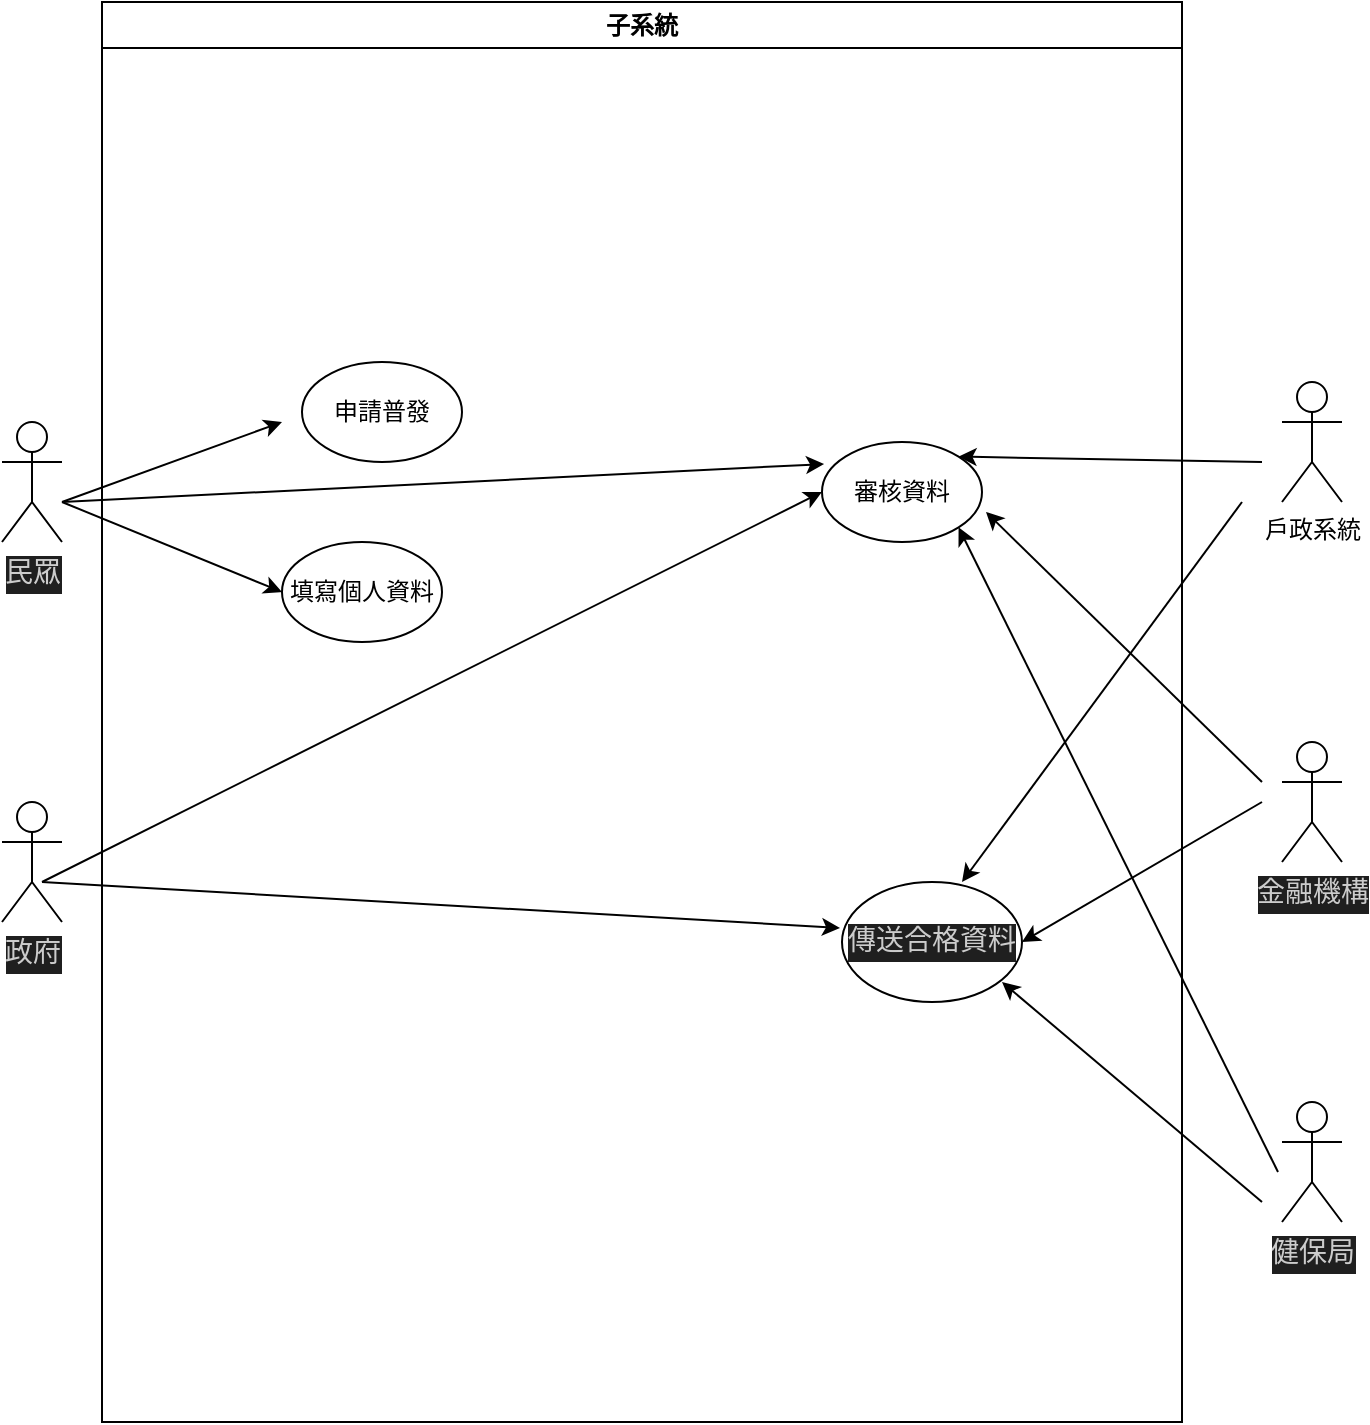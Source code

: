 <mxfile>
    <diagram id="ASTWp4ZXTidoFe2xOwB_" name="1b">
        <mxGraphModel dx="1130" dy="787" grid="1" gridSize="10" guides="1" tooltips="1" connect="1" arrows="1" fold="1" page="1" pageScale="1" pageWidth="827" pageHeight="1169" math="0" shadow="0">
            <root>
                <mxCell id="0"/>
                <mxCell id="1" parent="0"/>
                <mxCell id="10" value="&lt;div style=&quot;color: rgb(204, 204, 204); background-color: rgb(31, 31, 31); font-family: Consolas, &amp;quot;Courier New&amp;quot;, monospace; font-size: 14px; line-height: 19px;&quot;&gt;民眾&lt;/div&gt;" style="shape=umlActor;verticalLabelPosition=bottom;verticalAlign=top;html=1;outlineConnect=0;" parent="1" vertex="1">
                    <mxGeometry x="80" y="260" width="30" height="60" as="geometry"/>
                </mxCell>
                <mxCell id="11" value="戶政系統" style="shape=umlActor;verticalLabelPosition=bottom;verticalAlign=top;html=1;outlineConnect=0;" parent="1" vertex="1">
                    <mxGeometry x="720" y="240" width="30" height="60" as="geometry"/>
                </mxCell>
                <mxCell id="12" value="&lt;div style=&quot;color: rgb(204, 204, 204); background-color: rgb(31, 31, 31); font-family: Consolas, &amp;quot;Courier New&amp;quot;, monospace; font-size: 14px; line-height: 19px;&quot;&gt;金融機構&lt;/div&gt;" style="shape=umlActor;verticalLabelPosition=bottom;verticalAlign=top;html=1;outlineConnect=0;" parent="1" vertex="1">
                    <mxGeometry x="720" y="420" width="30" height="60" as="geometry"/>
                </mxCell>
                <mxCell id="13" value="&lt;div style=&quot;color: rgb(204, 204, 204); background-color: rgb(31, 31, 31); font-family: Consolas, &amp;quot;Courier New&amp;quot;, monospace; font-size: 14px; line-height: 19px;&quot;&gt;政府&lt;/div&gt;" style="shape=umlActor;verticalLabelPosition=bottom;verticalAlign=top;html=1;outlineConnect=0;" parent="1" vertex="1">
                    <mxGeometry x="80" y="450" width="30" height="60" as="geometry"/>
                </mxCell>
                <mxCell id="17" value="申請普發" style="ellipse;whiteSpace=wrap;html=1;" parent="1" vertex="1">
                    <mxGeometry x="230" y="230" width="80" height="50" as="geometry"/>
                </mxCell>
                <mxCell id="33" value="子系統" style="swimlane;whiteSpace=wrap;html=1;" parent="1" vertex="1">
                    <mxGeometry x="130" y="50" width="540" height="710" as="geometry"/>
                </mxCell>
                <mxCell id="16" value="填寫個人資料" style="ellipse;whiteSpace=wrap;html=1;" parent="33" vertex="1">
                    <mxGeometry x="90" y="270" width="80" height="50" as="geometry"/>
                </mxCell>
                <mxCell id="32" value="&lt;div style=&quot;color: rgb(204, 204, 204); background-color: rgb(31, 31, 31); font-family: Consolas, &amp;quot;Courier New&amp;quot;, monospace; font-size: 14px; line-height: 19px;&quot;&gt;傳送合格資料&lt;/div&gt;" style="ellipse;whiteSpace=wrap;html=1;" parent="33" vertex="1">
                    <mxGeometry x="370" y="440" width="90" height="60" as="geometry"/>
                </mxCell>
                <mxCell id="35" value="" style="endArrow=classic;html=1;" parent="33" edge="1">
                    <mxGeometry width="50" height="50" relative="1" as="geometry">
                        <mxPoint x="-20.0" y="250" as="sourcePoint"/>
                        <mxPoint x="90" y="210" as="targetPoint"/>
                    </mxGeometry>
                </mxCell>
                <mxCell id="36" value="" style="endArrow=classic;html=1;entryX=0;entryY=0.5;entryDx=0;entryDy=0;" parent="33" target="16" edge="1">
                    <mxGeometry width="50" height="50" relative="1" as="geometry">
                        <mxPoint x="-20.0" y="250" as="sourcePoint"/>
                        <mxPoint x="30.0" y="200" as="targetPoint"/>
                    </mxGeometry>
                </mxCell>
                <mxCell id="38" value="" style="endArrow=classic;html=1;entryX=0;entryY=0.5;entryDx=0;entryDy=0;" parent="33" edge="1" target="18">
                    <mxGeometry width="50" height="50" relative="1" as="geometry">
                        <mxPoint x="-30.0" y="440" as="sourcePoint"/>
                        <mxPoint x="90" y="490" as="targetPoint"/>
                    </mxGeometry>
                </mxCell>
                <mxCell id="45" value="" style="endArrow=classic;html=1;entryX=-0.011;entryY=0.383;entryDx=0;entryDy=0;entryPerimeter=0;" parent="33" edge="1" target="32">
                    <mxGeometry width="50" height="50" relative="1" as="geometry">
                        <mxPoint x="-30" y="440" as="sourcePoint"/>
                        <mxPoint x="380" y="320" as="targetPoint"/>
                    </mxGeometry>
                </mxCell>
                <mxCell id="18" value="審核資料" style="ellipse;whiteSpace=wrap;html=1;" parent="33" vertex="1">
                    <mxGeometry x="360" y="220" width="80" height="50" as="geometry"/>
                </mxCell>
                <mxCell id="48" value="" style="endArrow=classic;html=1;entryX=1;entryY=1;entryDx=0;entryDy=0;" edge="1" parent="33" target="18">
                    <mxGeometry width="50" height="50" relative="1" as="geometry">
                        <mxPoint x="588" y="585" as="sourcePoint"/>
                        <mxPoint x="440" y="420" as="targetPoint"/>
                    </mxGeometry>
                </mxCell>
                <mxCell id="49" value="" style="endArrow=classic;html=1;entryX=1;entryY=0.5;entryDx=0;entryDy=0;" edge="1" parent="33">
                    <mxGeometry width="50" height="50" relative="1" as="geometry">
                        <mxPoint x="570" y="250" as="sourcePoint"/>
                        <mxPoint x="430" y="440" as="targetPoint"/>
                    </mxGeometry>
                </mxCell>
                <mxCell id="50" value="" style="endArrow=classic;html=1;entryX=1;entryY=0.5;entryDx=0;entryDy=0;" edge="1" parent="33">
                    <mxGeometry width="50" height="50" relative="1" as="geometry">
                        <mxPoint x="580" y="600" as="sourcePoint"/>
                        <mxPoint x="450" y="490" as="targetPoint"/>
                    </mxGeometry>
                </mxCell>
                <mxCell id="51" value="" style="endArrow=classic;html=1;entryX=0.013;entryY=0.22;entryDx=0;entryDy=0;entryPerimeter=0;" edge="1" parent="33" target="18">
                    <mxGeometry width="50" height="50" relative="1" as="geometry">
                        <mxPoint x="-20.0" y="250" as="sourcePoint"/>
                        <mxPoint x="90" y="210" as="targetPoint"/>
                    </mxGeometry>
                </mxCell>
                <mxCell id="40" value="" style="endArrow=classic;html=1;entryX=1;entryY=0;entryDx=0;entryDy=0;" parent="1" target="18" edge="1">
                    <mxGeometry width="50" height="50" relative="1" as="geometry">
                        <mxPoint x="710.0" y="280" as="sourcePoint"/>
                        <mxPoint x="600" y="240" as="targetPoint"/>
                    </mxGeometry>
                </mxCell>
                <mxCell id="42" value="" style="endArrow=classic;html=1;entryX=1.025;entryY=0.7;entryDx=0;entryDy=0;entryPerimeter=0;" parent="1" target="18" edge="1">
                    <mxGeometry width="50" height="50" relative="1" as="geometry">
                        <mxPoint x="710" y="440" as="sourcePoint"/>
                        <mxPoint x="593.385" y="355.18" as="targetPoint"/>
                    </mxGeometry>
                </mxCell>
                <mxCell id="43" value="" style="endArrow=classic;html=1;entryX=1;entryY=0.5;entryDx=0;entryDy=0;" parent="1" target="32" edge="1">
                    <mxGeometry width="50" height="50" relative="1" as="geometry">
                        <mxPoint x="710" y="450" as="sourcePoint"/>
                        <mxPoint x="610" y="440" as="targetPoint"/>
                    </mxGeometry>
                </mxCell>
                <mxCell id="47" value="&lt;div style=&quot;color: rgb(204, 204, 204); background-color: rgb(31, 31, 31); font-family: Consolas, &amp;quot;Courier New&amp;quot;, monospace; font-size: 14px; line-height: 19px;&quot;&gt;健保局&lt;/div&gt;" style="shape=umlActor;verticalLabelPosition=bottom;verticalAlign=top;html=1;outlineConnect=0;" vertex="1" parent="1">
                    <mxGeometry x="720" y="600" width="30" height="60" as="geometry"/>
                </mxCell>
            </root>
        </mxGraphModel>
    </diagram>
    <diagram id="YNBZmlXG5lnyesX3e9GX" name="1d">
        <mxGraphModel dx="1102" dy="787" grid="1" gridSize="10" guides="1" tooltips="1" connect="1" arrows="1" fold="1" page="1" pageScale="1" pageWidth="827" pageHeight="1169" math="0" shadow="0">
            <root>
                <mxCell id="0"/>
                <mxCell id="1" parent="0"/>
            </root>
        </mxGraphModel>
    </diagram>
    <diagram id="AscKv5OJ8TlSJ3xA4gjY" name="2b">
        <mxGraphModel dx="1102" dy="787" grid="1" gridSize="10" guides="1" tooltips="1" connect="1" arrows="1" fold="1" page="1" pageScale="1" pageWidth="827" pageHeight="1169" math="0" shadow="0">
            <root>
                <mxCell id="0"/>
                <mxCell id="1" parent="0"/>
            </root>
        </mxGraphModel>
    </diagram>
    <diagram id="jKp8lnFoO_ODNvvGuu6S" name="2d">
        <mxGraphModel dx="1102" dy="787" grid="1" gridSize="10" guides="1" tooltips="1" connect="1" arrows="1" fold="1" page="1" pageScale="1" pageWidth="827" pageHeight="1169" math="0" shadow="0">
            <root>
                <mxCell id="0"/>
                <mxCell id="1" parent="0"/>
            </root>
        </mxGraphModel>
    </diagram>
</mxfile>